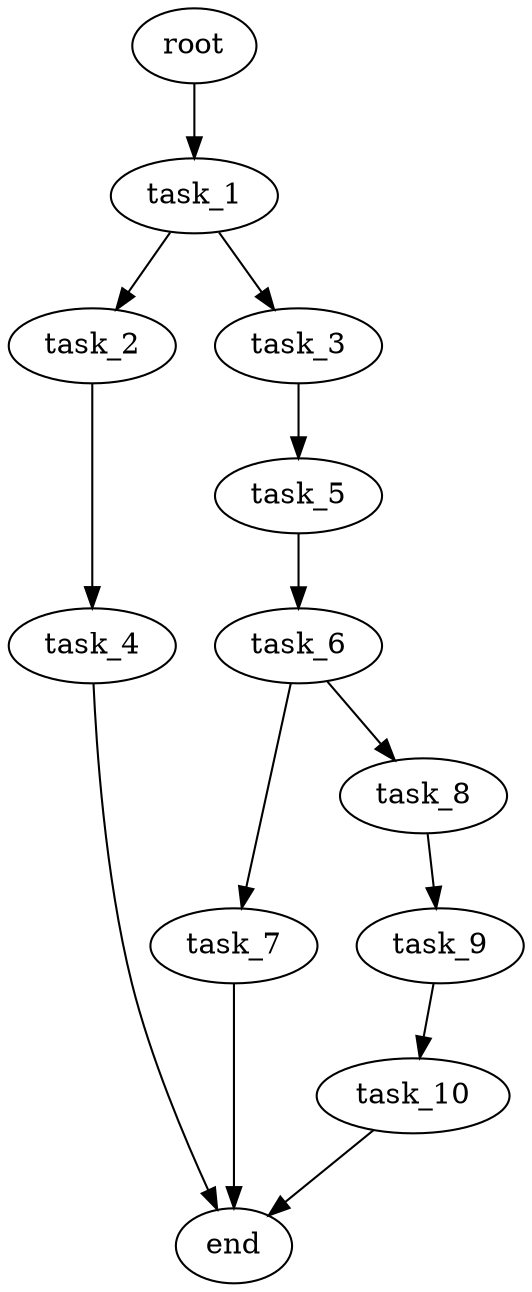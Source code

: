 digraph G {
  root [size="0.000000e+00"];
  task_1 [size="7.108599e+09"];
  task_2 [size="6.311398e+10"];
  task_3 [size="2.290189e+10"];
  task_4 [size="9.054295e+10"];
  task_5 [size="8.596494e+10"];
  task_6 [size="7.095026e+09"];
  task_7 [size="2.380808e+10"];
  task_8 [size="6.690109e+10"];
  task_9 [size="2.143154e+10"];
  task_10 [size="1.323986e+10"];
  end [size="0.000000e+00"];

  root -> task_1 [size="1.000000e-12"];
  task_1 -> task_2 [size="6.311398e+08"];
  task_1 -> task_3 [size="2.290189e+08"];
  task_2 -> task_4 [size="9.054295e+08"];
  task_3 -> task_5 [size="8.596494e+08"];
  task_4 -> end [size="1.000000e-12"];
  task_5 -> task_6 [size="7.095026e+07"];
  task_6 -> task_7 [size="2.380808e+08"];
  task_6 -> task_8 [size="6.690109e+08"];
  task_7 -> end [size="1.000000e-12"];
  task_8 -> task_9 [size="2.143154e+08"];
  task_9 -> task_10 [size="1.323986e+08"];
  task_10 -> end [size="1.000000e-12"];
}
